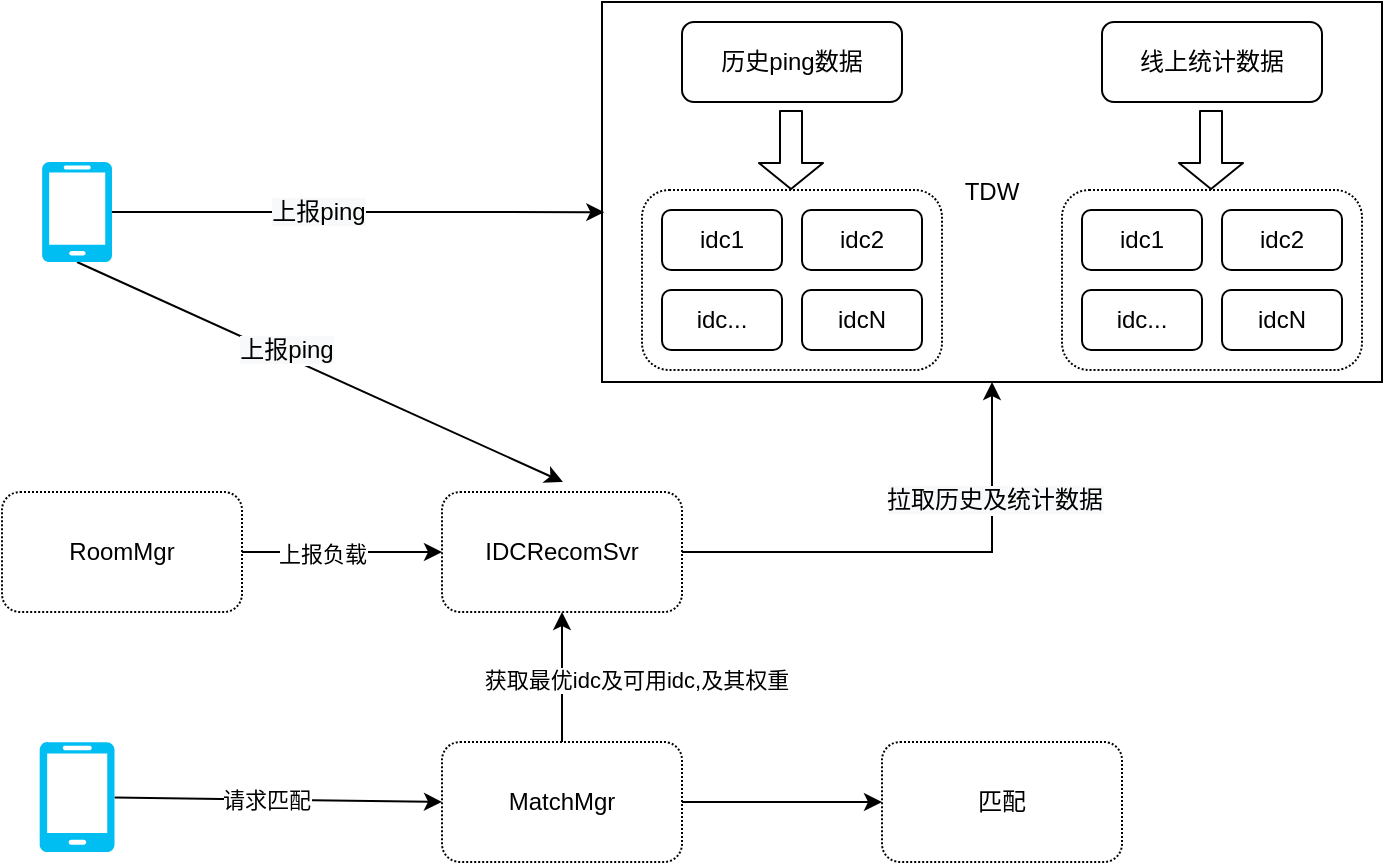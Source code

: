 <mxfile version="15.3.1" type="github" pages="2">
  <diagram id="rGBcGQrgIOmhusSkpEhY" name="Page-1">
    <mxGraphModel dx="1956" dy="1054" grid="1" gridSize="10" guides="1" tooltips="1" connect="1" arrows="1" fold="1" page="1" pageScale="1" pageWidth="827" pageHeight="1169" math="0" shadow="0">
      <root>
        <mxCell id="0" />
        <mxCell id="1" parent="0" />
        <mxCell id="k5ek-Dyfz73bsxwR2uP5-2" value="TDW" style="rounded=0;whiteSpace=wrap;html=1;" parent="1" vertex="1">
          <mxGeometry x="360" y="230" width="390" height="190" as="geometry" />
        </mxCell>
        <mxCell id="k5ek-Dyfz73bsxwR2uP5-23" style="edgeStyle=orthogonalEdgeStyle;rounded=0;orthogonalLoop=1;jettySize=auto;html=1;exitX=1;exitY=0.5;exitDx=0;exitDy=0;exitPerimeter=0;entryX=0.003;entryY=0.553;entryDx=0;entryDy=0;entryPerimeter=0;" parent="1" source="k5ek-Dyfz73bsxwR2uP5-1" target="k5ek-Dyfz73bsxwR2uP5-2" edge="1">
          <mxGeometry relative="1" as="geometry" />
        </mxCell>
        <mxCell id="SgIohU2XN3-afJKznuea-4" value="&lt;span style=&quot;font-size: 12px ; background-color: rgb(248 , 249 , 250)&quot;&gt;上报ping&lt;/span&gt;" style="edgeLabel;html=1;align=center;verticalAlign=middle;resizable=0;points=[];" vertex="1" connectable="0" parent="k5ek-Dyfz73bsxwR2uP5-23">
          <mxGeometry x="-0.162" relative="1" as="geometry">
            <mxPoint as="offset" />
          </mxGeometry>
        </mxCell>
        <mxCell id="k5ek-Dyfz73bsxwR2uP5-26" style="rounded=0;orthogonalLoop=1;jettySize=auto;html=1;exitX=0.5;exitY=1;exitDx=0;exitDy=0;exitPerimeter=0;" parent="1" source="k5ek-Dyfz73bsxwR2uP5-1" edge="1">
          <mxGeometry relative="1" as="geometry">
            <mxPoint x="340.5" y="470" as="targetPoint" />
          </mxGeometry>
        </mxCell>
        <mxCell id="SgIohU2XN3-afJKznuea-5" value="&lt;span style=&quot;font-size: 12px ; background-color: rgb(248 , 249 , 250)&quot;&gt;上报ping&lt;/span&gt;" style="edgeLabel;html=1;align=center;verticalAlign=middle;resizable=0;points=[];" vertex="1" connectable="0" parent="k5ek-Dyfz73bsxwR2uP5-26">
          <mxGeometry x="-0.144" y="2" relative="1" as="geometry">
            <mxPoint y="-1" as="offset" />
          </mxGeometry>
        </mxCell>
        <mxCell id="k5ek-Dyfz73bsxwR2uP5-1" value="" style="verticalLabelPosition=bottom;html=1;verticalAlign=top;align=center;strokeColor=none;fillColor=#00BEF2;shape=mxgraph.azure.mobile;pointerEvents=1;" parent="1" vertex="1">
          <mxGeometry x="80" y="310" width="35" height="50" as="geometry" />
        </mxCell>
        <mxCell id="k5ek-Dyfz73bsxwR2uP5-22" value="" style="group" parent="1" vertex="1" connectable="0">
          <mxGeometry x="380" y="240" width="360" height="174" as="geometry" />
        </mxCell>
        <mxCell id="k5ek-Dyfz73bsxwR2uP5-13" value="" style="rounded=1;whiteSpace=wrap;html=1;dashed=1;dashPattern=1 1;" parent="k5ek-Dyfz73bsxwR2uP5-22" vertex="1">
          <mxGeometry x="210" y="84" width="150" height="90" as="geometry" />
        </mxCell>
        <mxCell id="k5ek-Dyfz73bsxwR2uP5-3" value="历史ping数据" style="rounded=1;whiteSpace=wrap;html=1;" parent="k5ek-Dyfz73bsxwR2uP5-22" vertex="1">
          <mxGeometry x="20" width="110" height="40" as="geometry" />
        </mxCell>
        <mxCell id="k5ek-Dyfz73bsxwR2uP5-4" value="线上统计数据" style="rounded=1;whiteSpace=wrap;html=1;" parent="k5ek-Dyfz73bsxwR2uP5-22" vertex="1">
          <mxGeometry x="230" width="110" height="40" as="geometry" />
        </mxCell>
        <mxCell id="k5ek-Dyfz73bsxwR2uP5-11" value="" style="group" parent="k5ek-Dyfz73bsxwR2uP5-22" vertex="1" connectable="0">
          <mxGeometry y="84" width="185" height="90" as="geometry" />
        </mxCell>
        <mxCell id="k5ek-Dyfz73bsxwR2uP5-5" value="" style="rounded=1;whiteSpace=wrap;html=1;dashed=1;dashPattern=1 1;" parent="k5ek-Dyfz73bsxwR2uP5-11" vertex="1">
          <mxGeometry width="150" height="90" as="geometry" />
        </mxCell>
        <mxCell id="k5ek-Dyfz73bsxwR2uP5-7" value="idc1" style="rounded=1;whiteSpace=wrap;html=1;" parent="k5ek-Dyfz73bsxwR2uP5-11" vertex="1">
          <mxGeometry x="10" y="10" width="60" height="30" as="geometry" />
        </mxCell>
        <mxCell id="k5ek-Dyfz73bsxwR2uP5-8" value="idc2" style="rounded=1;whiteSpace=wrap;html=1;" parent="k5ek-Dyfz73bsxwR2uP5-11" vertex="1">
          <mxGeometry x="80" y="10" width="60" height="30" as="geometry" />
        </mxCell>
        <mxCell id="k5ek-Dyfz73bsxwR2uP5-9" value="idc..." style="rounded=1;whiteSpace=wrap;html=1;" parent="k5ek-Dyfz73bsxwR2uP5-11" vertex="1">
          <mxGeometry x="10" y="50" width="60" height="30" as="geometry" />
        </mxCell>
        <mxCell id="k5ek-Dyfz73bsxwR2uP5-10" value="idcN" style="rounded=1;whiteSpace=wrap;html=1;" parent="k5ek-Dyfz73bsxwR2uP5-11" vertex="1">
          <mxGeometry x="80" y="50" width="60" height="30" as="geometry" />
        </mxCell>
        <mxCell id="k5ek-Dyfz73bsxwR2uP5-12" value="" style="group" parent="k5ek-Dyfz73bsxwR2uP5-11" vertex="1" connectable="0">
          <mxGeometry x="210" width="150" height="90" as="geometry" />
        </mxCell>
        <mxCell id="k5ek-Dyfz73bsxwR2uP5-14" value="idc1" style="rounded=1;whiteSpace=wrap;html=1;" parent="k5ek-Dyfz73bsxwR2uP5-12" vertex="1">
          <mxGeometry x="10" y="10" width="60" height="30" as="geometry" />
        </mxCell>
        <mxCell id="k5ek-Dyfz73bsxwR2uP5-15" value="idc2" style="rounded=1;whiteSpace=wrap;html=1;" parent="k5ek-Dyfz73bsxwR2uP5-12" vertex="1">
          <mxGeometry x="80" y="10" width="60" height="30" as="geometry" />
        </mxCell>
        <mxCell id="k5ek-Dyfz73bsxwR2uP5-16" value="idc..." style="rounded=1;whiteSpace=wrap;html=1;" parent="k5ek-Dyfz73bsxwR2uP5-12" vertex="1">
          <mxGeometry x="10" y="50" width="60" height="30" as="geometry" />
        </mxCell>
        <mxCell id="k5ek-Dyfz73bsxwR2uP5-17" value="idcN" style="rounded=1;whiteSpace=wrap;html=1;" parent="k5ek-Dyfz73bsxwR2uP5-12" vertex="1">
          <mxGeometry x="80" y="50" width="60" height="30" as="geometry" />
        </mxCell>
        <mxCell id="k5ek-Dyfz73bsxwR2uP5-18" value="" style="shape=flexArrow;endArrow=classic;html=1;width=11;endSize=4;" parent="k5ek-Dyfz73bsxwR2uP5-22" edge="1">
          <mxGeometry width="50" height="50" relative="1" as="geometry">
            <mxPoint x="74.5" y="44" as="sourcePoint" />
            <mxPoint x="74.5" y="84" as="targetPoint" />
          </mxGeometry>
        </mxCell>
        <mxCell id="k5ek-Dyfz73bsxwR2uP5-20" value="" style="shape=flexArrow;endArrow=classic;html=1;width=11;endSize=4;" parent="k5ek-Dyfz73bsxwR2uP5-22" edge="1">
          <mxGeometry width="50" height="50" relative="1" as="geometry">
            <mxPoint x="284.5" y="44" as="sourcePoint" />
            <mxPoint x="284.5" y="84" as="targetPoint" />
          </mxGeometry>
        </mxCell>
        <mxCell id="k5ek-Dyfz73bsxwR2uP5-28" style="edgeStyle=orthogonalEdgeStyle;rounded=0;orthogonalLoop=1;jettySize=auto;html=1;exitX=1;exitY=0.5;exitDx=0;exitDy=0;entryX=0.5;entryY=1;entryDx=0;entryDy=0;" parent="1" source="k5ek-Dyfz73bsxwR2uP5-25" target="k5ek-Dyfz73bsxwR2uP5-2" edge="1">
          <mxGeometry relative="1" as="geometry" />
        </mxCell>
        <mxCell id="SgIohU2XN3-afJKznuea-6" value="&lt;span style=&quot;font-size: 12px ; background-color: rgb(248 , 249 , 250)&quot;&gt;拉取历史及统计数据&lt;/span&gt;" style="edgeLabel;html=1;align=center;verticalAlign=middle;resizable=0;points=[];" vertex="1" connectable="0" parent="k5ek-Dyfz73bsxwR2uP5-28">
          <mxGeometry x="0.508" y="-1" relative="1" as="geometry">
            <mxPoint as="offset" />
          </mxGeometry>
        </mxCell>
        <mxCell id="k5ek-Dyfz73bsxwR2uP5-25" value="IDCRecomSvr" style="rounded=1;whiteSpace=wrap;html=1;dashed=1;dashPattern=1 1;" parent="1" vertex="1">
          <mxGeometry x="280" y="475" width="120" height="60" as="geometry" />
        </mxCell>
        <mxCell id="k5ek-Dyfz73bsxwR2uP5-31" style="orthogonalLoop=1;jettySize=auto;html=1;exitX=0.5;exitY=0;exitDx=0;exitDy=0;entryX=0.5;entryY=1;entryDx=0;entryDy=0;rounded=0;" parent="1" source="k5ek-Dyfz73bsxwR2uP5-30" target="k5ek-Dyfz73bsxwR2uP5-25" edge="1">
          <mxGeometry relative="1" as="geometry" />
        </mxCell>
        <mxCell id="k5ek-Dyfz73bsxwR2uP5-33" value="获取最优idc及可用idc,及其权重" style="edgeLabel;html=1;align=center;verticalAlign=middle;resizable=0;points=[];" parent="k5ek-Dyfz73bsxwR2uP5-31" vertex="1" connectable="0">
          <mxGeometry x="0.295" y="-3" relative="1" as="geometry">
            <mxPoint x="34" y="11" as="offset" />
          </mxGeometry>
        </mxCell>
        <mxCell id="k5ek-Dyfz73bsxwR2uP5-39" style="edgeStyle=none;rounded=0;orthogonalLoop=1;jettySize=auto;html=1;exitX=1;exitY=0.5;exitDx=0;exitDy=0;entryX=0;entryY=0.5;entryDx=0;entryDy=0;strokeColor=#000000;" parent="1" source="k5ek-Dyfz73bsxwR2uP5-30" target="k5ek-Dyfz73bsxwR2uP5-38" edge="1">
          <mxGeometry relative="1" as="geometry" />
        </mxCell>
        <mxCell id="k5ek-Dyfz73bsxwR2uP5-30" value="MatchMgr" style="rounded=1;whiteSpace=wrap;html=1;dashed=1;dashPattern=1 1;" parent="1" vertex="1">
          <mxGeometry x="280" y="600" width="120" height="60" as="geometry" />
        </mxCell>
        <mxCell id="k5ek-Dyfz73bsxwR2uP5-36" style="edgeStyle=none;rounded=0;orthogonalLoop=1;jettySize=auto;html=1;entryX=0;entryY=0.5;entryDx=0;entryDy=0;strokeColor=#000000;" parent="1" source="k5ek-Dyfz73bsxwR2uP5-35" target="k5ek-Dyfz73bsxwR2uP5-30" edge="1">
          <mxGeometry relative="1" as="geometry" />
        </mxCell>
        <mxCell id="k5ek-Dyfz73bsxwR2uP5-37" value="请求匹配" style="edgeLabel;html=1;align=center;verticalAlign=middle;resizable=0;points=[];" parent="k5ek-Dyfz73bsxwR2uP5-36" vertex="1" connectable="0">
          <mxGeometry x="-0.343" relative="1" as="geometry">
            <mxPoint x="22" as="offset" />
          </mxGeometry>
        </mxCell>
        <mxCell id="k5ek-Dyfz73bsxwR2uP5-35" value="" style="verticalLabelPosition=bottom;html=1;verticalAlign=top;align=center;strokeColor=none;fillColor=#00BEF2;shape=mxgraph.azure.mobile;pointerEvents=1;" parent="1" vertex="1">
          <mxGeometry x="78.75" y="600" width="37.5" height="55" as="geometry" />
        </mxCell>
        <mxCell id="k5ek-Dyfz73bsxwR2uP5-38" value="匹配" style="rounded=1;whiteSpace=wrap;html=1;dashed=1;dashPattern=1 1;" parent="1" vertex="1">
          <mxGeometry x="500" y="600" width="120" height="60" as="geometry" />
        </mxCell>
        <mxCell id="SgIohU2XN3-afJKznuea-3" style="edgeStyle=orthogonalEdgeStyle;rounded=0;orthogonalLoop=1;jettySize=auto;html=1;exitX=1;exitY=0.5;exitDx=0;exitDy=0;entryX=0;entryY=0.5;entryDx=0;entryDy=0;" edge="1" parent="1" source="SgIohU2XN3-afJKznuea-2" target="k5ek-Dyfz73bsxwR2uP5-25">
          <mxGeometry relative="1" as="geometry" />
        </mxCell>
        <mxCell id="SgIohU2XN3-afJKznuea-7" value="上报负载" style="edgeLabel;html=1;align=center;verticalAlign=middle;resizable=0;points=[];" vertex="1" connectable="0" parent="SgIohU2XN3-afJKznuea-3">
          <mxGeometry x="-0.2" y="-1" relative="1" as="geometry">
            <mxPoint as="offset" />
          </mxGeometry>
        </mxCell>
        <mxCell id="SgIohU2XN3-afJKznuea-2" value="RoomMgr" style="rounded=1;whiteSpace=wrap;html=1;dashed=1;dashPattern=1 1;" vertex="1" parent="1">
          <mxGeometry x="60" y="475" width="120" height="60" as="geometry" />
        </mxCell>
      </root>
    </mxGraphModel>
  </diagram>
  <diagram id="PEmC2TodR-nV4UOQX9Rt" name="Page-2">
    <mxGraphModel dx="1956" dy="1054" grid="1" gridSize="10" guides="1" tooltips="1" connect="1" arrows="1" fold="1" page="1" pageScale="1" pageWidth="827" pageHeight="1169" math="0" shadow="0">
      <root>
        <mxCell id="Zp6BvYDC10Cf_odQc7yV-0" />
        <mxCell id="Zp6BvYDC10Cf_odQc7yV-1" parent="Zp6BvYDC10Cf_odQc7yV-0" />
        <mxCell id="L2WxfXU13PjCqxvUnsxP-5" style="edgeStyle=orthogonalEdgeStyle;rounded=0;orthogonalLoop=1;jettySize=auto;html=1;exitX=1;exitY=0.5;exitDx=0;exitDy=0;entryX=0;entryY=0.5;entryDx=0;entryDy=0;" edge="1" parent="Zp6BvYDC10Cf_odQc7yV-1" source="kvFU0ac03lDc6f0fcBlf-0" target="L2WxfXU13PjCqxvUnsxP-4">
          <mxGeometry relative="1" as="geometry" />
        </mxCell>
        <mxCell id="kvFU0ac03lDc6f0fcBlf-0" value="IDCRecomSvr" style="rounded=1;whiteSpace=wrap;html=1;dashed=1;dashPattern=1 1;" vertex="1" parent="Zp6BvYDC10Cf_odQc7yV-1">
          <mxGeometry x="250" y="510" width="120" height="60" as="geometry" />
        </mxCell>
        <mxCell id="c0u1V26h6NClykvmjJ6E-0" style="edgeStyle=orthogonalEdgeStyle;rounded=0;orthogonalLoop=1;jettySize=auto;html=1;exitX=1;exitY=0.5;exitDx=0;exitDy=0;exitPerimeter=0;entryX=0;entryY=0.5;entryDx=0;entryDy=0;" edge="1" parent="Zp6BvYDC10Cf_odQc7yV-1" source="9PlOWFirss5gwzsfgpjB-0" target="kvFU0ac03lDc6f0fcBlf-0">
          <mxGeometry relative="1" as="geometry">
            <Array as="points">
              <mxPoint x="200" y="440" />
              <mxPoint x="200" y="540" />
            </Array>
          </mxGeometry>
        </mxCell>
        <mxCell id="c0u1V26h6NClykvmjJ6E-1" value="实时ping" style="edgeLabel;html=1;align=center;verticalAlign=middle;resizable=0;points=[];" vertex="1" connectable="0" parent="c0u1V26h6NClykvmjJ6E-0">
          <mxGeometry x="-0.201" y="-2" relative="1" as="geometry">
            <mxPoint y="48" as="offset" />
          </mxGeometry>
        </mxCell>
        <mxCell id="9PlOWFirss5gwzsfgpjB-0" value="" style="verticalLabelPosition=bottom;html=1;verticalAlign=top;align=center;strokeColor=none;fillColor=#00BEF2;shape=mxgraph.azure.mobile;pointerEvents=1;" vertex="1" parent="Zp6BvYDC10Cf_odQc7yV-1">
          <mxGeometry x="55" y="415" width="35" height="50" as="geometry" />
        </mxCell>
        <mxCell id="L2WxfXU13PjCqxvUnsxP-1" style="edgeStyle=orthogonalEdgeStyle;rounded=0;orthogonalLoop=1;jettySize=auto;html=1;exitX=1;exitY=0.5;exitDx=0;exitDy=0;entryX=0;entryY=0.5;entryDx=0;entryDy=0;" edge="1" parent="Zp6BvYDC10Cf_odQc7yV-1" source="L2WxfXU13PjCqxvUnsxP-0" target="kvFU0ac03lDc6f0fcBlf-0">
          <mxGeometry relative="1" as="geometry">
            <Array as="points">
              <mxPoint x="180" y="540" />
              <mxPoint x="180" y="540" />
            </Array>
          </mxGeometry>
        </mxCell>
        <mxCell id="L2WxfXU13PjCqxvUnsxP-2" value="历史ping数据" style="edgeLabel;html=1;align=center;verticalAlign=middle;resizable=0;points=[];" vertex="1" connectable="0" parent="L2WxfXU13PjCqxvUnsxP-1">
          <mxGeometry x="-0.292" y="1" relative="1" as="geometry">
            <mxPoint x="-9" y="1" as="offset" />
          </mxGeometry>
        </mxCell>
        <mxCell id="L2WxfXU13PjCqxvUnsxP-0" value="TDW" style="rounded=1;whiteSpace=wrap;html=1;dashed=1;dashPattern=1 1;" vertex="1" parent="Zp6BvYDC10Cf_odQc7yV-1">
          <mxGeometry x="40" y="520" width="65" height="40" as="geometry" />
        </mxCell>
        <mxCell id="L2WxfXU13PjCqxvUnsxP-7" style="edgeStyle=orthogonalEdgeStyle;rounded=0;orthogonalLoop=1;jettySize=auto;html=1;exitX=0.5;exitY=1;exitDx=0;exitDy=0;entryX=0.5;entryY=0;entryDx=0;entryDy=0;" edge="1" parent="Zp6BvYDC10Cf_odQc7yV-1" source="L2WxfXU13PjCqxvUnsxP-4" target="L2WxfXU13PjCqxvUnsxP-6">
          <mxGeometry relative="1" as="geometry" />
        </mxCell>
        <mxCell id="L2WxfXU13PjCqxvUnsxP-4" value="v1.实时ping与历史ping加权&lt;br&gt;v2.机器学习预测" style="rounded=1;whiteSpace=wrap;html=1;dashed=1;dashPattern=1 1;" vertex="1" parent="Zp6BvYDC10Cf_odQc7yV-1">
          <mxGeometry x="414" y="420" width="186" height="60" as="geometry" />
        </mxCell>
        <mxCell id="ZGTYxyb0QNrKn2nNXJDU-4" style="edgeStyle=orthogonalEdgeStyle;rounded=0;orthogonalLoop=1;jettySize=auto;html=1;exitX=0.5;exitY=1;exitDx=0;exitDy=0;entryX=0.5;entryY=0;entryDx=0;entryDy=0;" edge="1" parent="Zp6BvYDC10Cf_odQc7yV-1" source="L2WxfXU13PjCqxvUnsxP-6" target="ZGTYxyb0QNrKn2nNXJDU-3">
          <mxGeometry relative="1" as="geometry" />
        </mxCell>
        <mxCell id="L2WxfXU13PjCqxvUnsxP-6" value="根据IDC负载设置可用IDC" style="rounded=1;whiteSpace=wrap;html=1;dashed=1;dashPattern=1 1;" vertex="1" parent="Zp6BvYDC10Cf_odQc7yV-1">
          <mxGeometry x="414" y="510" width="186" height="60" as="geometry" />
        </mxCell>
        <mxCell id="ZGTYxyb0QNrKn2nNXJDU-1" style="edgeStyle=orthogonalEdgeStyle;rounded=0;orthogonalLoop=1;jettySize=auto;html=1;exitX=1;exitY=0.5;exitDx=0;exitDy=0;entryX=0;entryY=0.5;entryDx=0;entryDy=0;" edge="1" parent="Zp6BvYDC10Cf_odQc7yV-1" source="ZGTYxyb0QNrKn2nNXJDU-0" target="kvFU0ac03lDc6f0fcBlf-0">
          <mxGeometry relative="1" as="geometry">
            <Array as="points">
              <mxPoint x="200" y="640" />
              <mxPoint x="200" y="540" />
            </Array>
          </mxGeometry>
        </mxCell>
        <mxCell id="ZGTYxyb0QNrKn2nNXJDU-2" value="IDC负载" style="edgeLabel;html=1;align=center;verticalAlign=middle;resizable=0;points=[];" vertex="1" connectable="0" parent="ZGTYxyb0QNrKn2nNXJDU-1">
          <mxGeometry x="0.035" y="-1" relative="1" as="geometry">
            <mxPoint as="offset" />
          </mxGeometry>
        </mxCell>
        <mxCell id="ZGTYxyb0QNrKn2nNXJDU-0" value="RoomMgr" style="rounded=1;whiteSpace=wrap;html=1;dashed=1;dashPattern=1 1;" vertex="1" parent="Zp6BvYDC10Cf_odQc7yV-1">
          <mxGeometry x="40" y="620" width="65" height="40" as="geometry" />
        </mxCell>
        <mxCell id="AxCHkcAx6-ZxtuZi-F7r-1" style="edgeStyle=orthogonalEdgeStyle;rounded=0;orthogonalLoop=1;jettySize=auto;html=1;exitX=1;exitY=0.5;exitDx=0;exitDy=0;entryX=0;entryY=0.5;entryDx=0;entryDy=0;" edge="1" parent="Zp6BvYDC10Cf_odQc7yV-1" source="ZGTYxyb0QNrKn2nNXJDU-3" target="AxCHkcAx6-ZxtuZi-F7r-0">
          <mxGeometry relative="1" as="geometry" />
        </mxCell>
        <mxCell id="t4UxxL2kNQeCwjv3_Y8F-0" value="返回最优idc及可用idc,及其权重" style="edgeLabel;html=1;align=center;verticalAlign=middle;resizable=0;points=[];" vertex="1" connectable="0" parent="AxCHkcAx6-ZxtuZi-F7r-1">
          <mxGeometry x="0.214" y="-2" relative="1" as="geometry">
            <mxPoint y="29" as="offset" />
          </mxGeometry>
        </mxCell>
        <mxCell id="ZGTYxyb0QNrKn2nNXJDU-3" value="根据预测ping值设定可用IDC权重" style="rounded=1;whiteSpace=wrap;html=1;dashed=1;dashPattern=1 1;" vertex="1" parent="Zp6BvYDC10Cf_odQc7yV-1">
          <mxGeometry x="414" y="600" width="186" height="60" as="geometry" />
        </mxCell>
        <mxCell id="AxCHkcAx6-ZxtuZi-F7r-0" value="MatchMgr" style="rounded=1;whiteSpace=wrap;html=1;dashed=1;dashPattern=1 1;" vertex="1" parent="Zp6BvYDC10Cf_odQc7yV-1">
          <mxGeometry x="707" y="510" width="120" height="60" as="geometry" />
        </mxCell>
      </root>
    </mxGraphModel>
  </diagram>
</mxfile>
